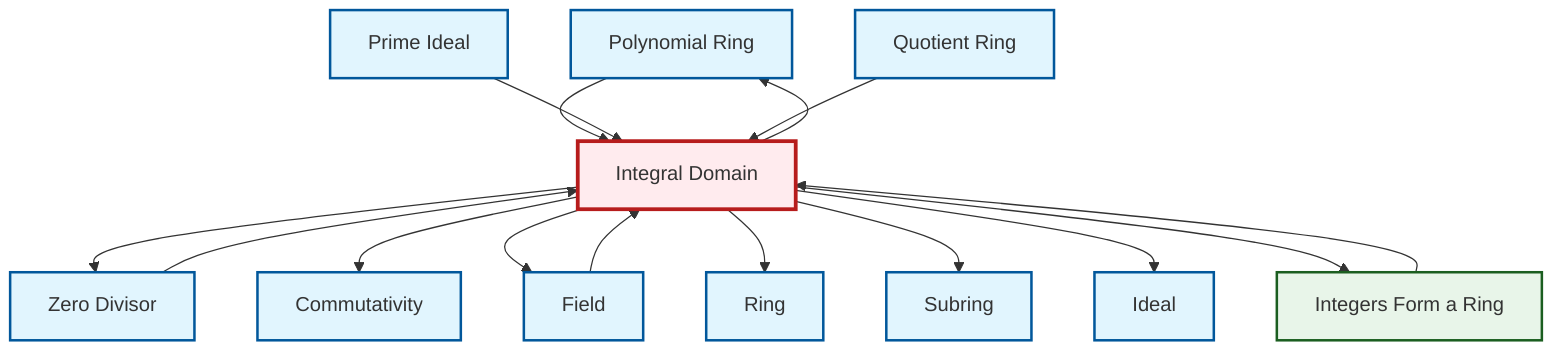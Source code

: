 graph TD
    classDef definition fill:#e1f5fe,stroke:#01579b,stroke-width:2px
    classDef theorem fill:#f3e5f5,stroke:#4a148c,stroke-width:2px
    classDef axiom fill:#fff3e0,stroke:#e65100,stroke-width:2px
    classDef example fill:#e8f5e9,stroke:#1b5e20,stroke-width:2px
    classDef current fill:#ffebee,stroke:#b71c1c,stroke-width:3px
    def-ring["Ring"]:::definition
    def-commutativity["Commutativity"]:::definition
    def-polynomial-ring["Polynomial Ring"]:::definition
    def-subring["Subring"]:::definition
    def-zero-divisor["Zero Divisor"]:::definition
    def-field["Field"]:::definition
    def-integral-domain["Integral Domain"]:::definition
    def-prime-ideal["Prime Ideal"]:::definition
    def-ideal["Ideal"]:::definition
    ex-integers-ring["Integers Form a Ring"]:::example
    def-quotient-ring["Quotient Ring"]:::definition
    def-integral-domain --> def-polynomial-ring
    ex-integers-ring --> def-integral-domain
    def-integral-domain --> def-zero-divisor
    def-integral-domain --> def-commutativity
    def-integral-domain --> def-field
    def-integral-domain --> def-ring
    def-polynomial-ring --> def-integral-domain
    def-integral-domain --> def-subring
    def-integral-domain --> def-ideal
    def-prime-ideal --> def-integral-domain
    def-integral-domain --> ex-integers-ring
    def-zero-divisor --> def-integral-domain
    def-quotient-ring --> def-integral-domain
    def-field --> def-integral-domain
    class def-integral-domain current